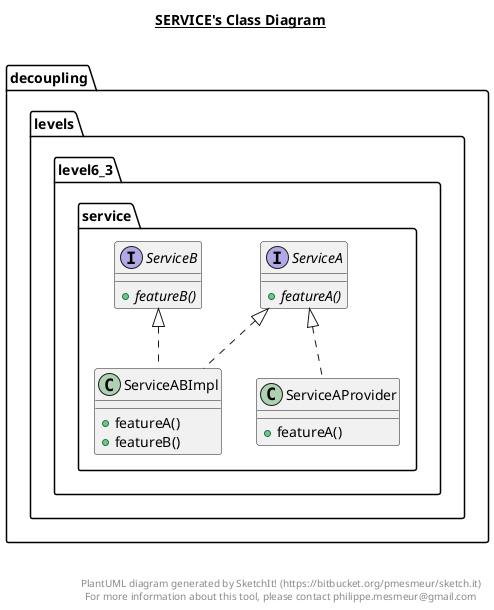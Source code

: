 @startuml

title __SERVICE's Class Diagram__\n

  namespace decoupling.levels.level6_3 {
    namespace service {
      interface decoupling.levels.level6_3.service.ServiceA {
          {abstract} + featureA()
      }
    }
  }
  

  namespace decoupling.levels.level6_3 {
    namespace service {
      class decoupling.levels.level6_3.service.ServiceABImpl {
          + featureA()
          + featureB()
      }
    }
  }
  

  namespace decoupling.levels.level6_3 {
    namespace service {
      class decoupling.levels.level6_3.service.ServiceAProvider {
          + featureA()
      }
    }
  }
  

  namespace decoupling.levels.level6_3 {
    namespace service {
      interface decoupling.levels.level6_3.service.ServiceB {
          {abstract} + featureB()
      }
    }
  }
  

  decoupling.levels.level6_3.service.ServiceABImpl .up.|> decoupling.levels.level6_3.service.ServiceA
  decoupling.levels.level6_3.service.ServiceABImpl .up.|> decoupling.levels.level6_3.service.ServiceB
  decoupling.levels.level6_3.service.ServiceAProvider .up.|> decoupling.levels.level6_3.service.ServiceA


right footer


PlantUML diagram generated by SketchIt! (https://bitbucket.org/pmesmeur/sketch.it)
For more information about this tool, please contact philippe.mesmeur@gmail.com
endfooter

@enduml
